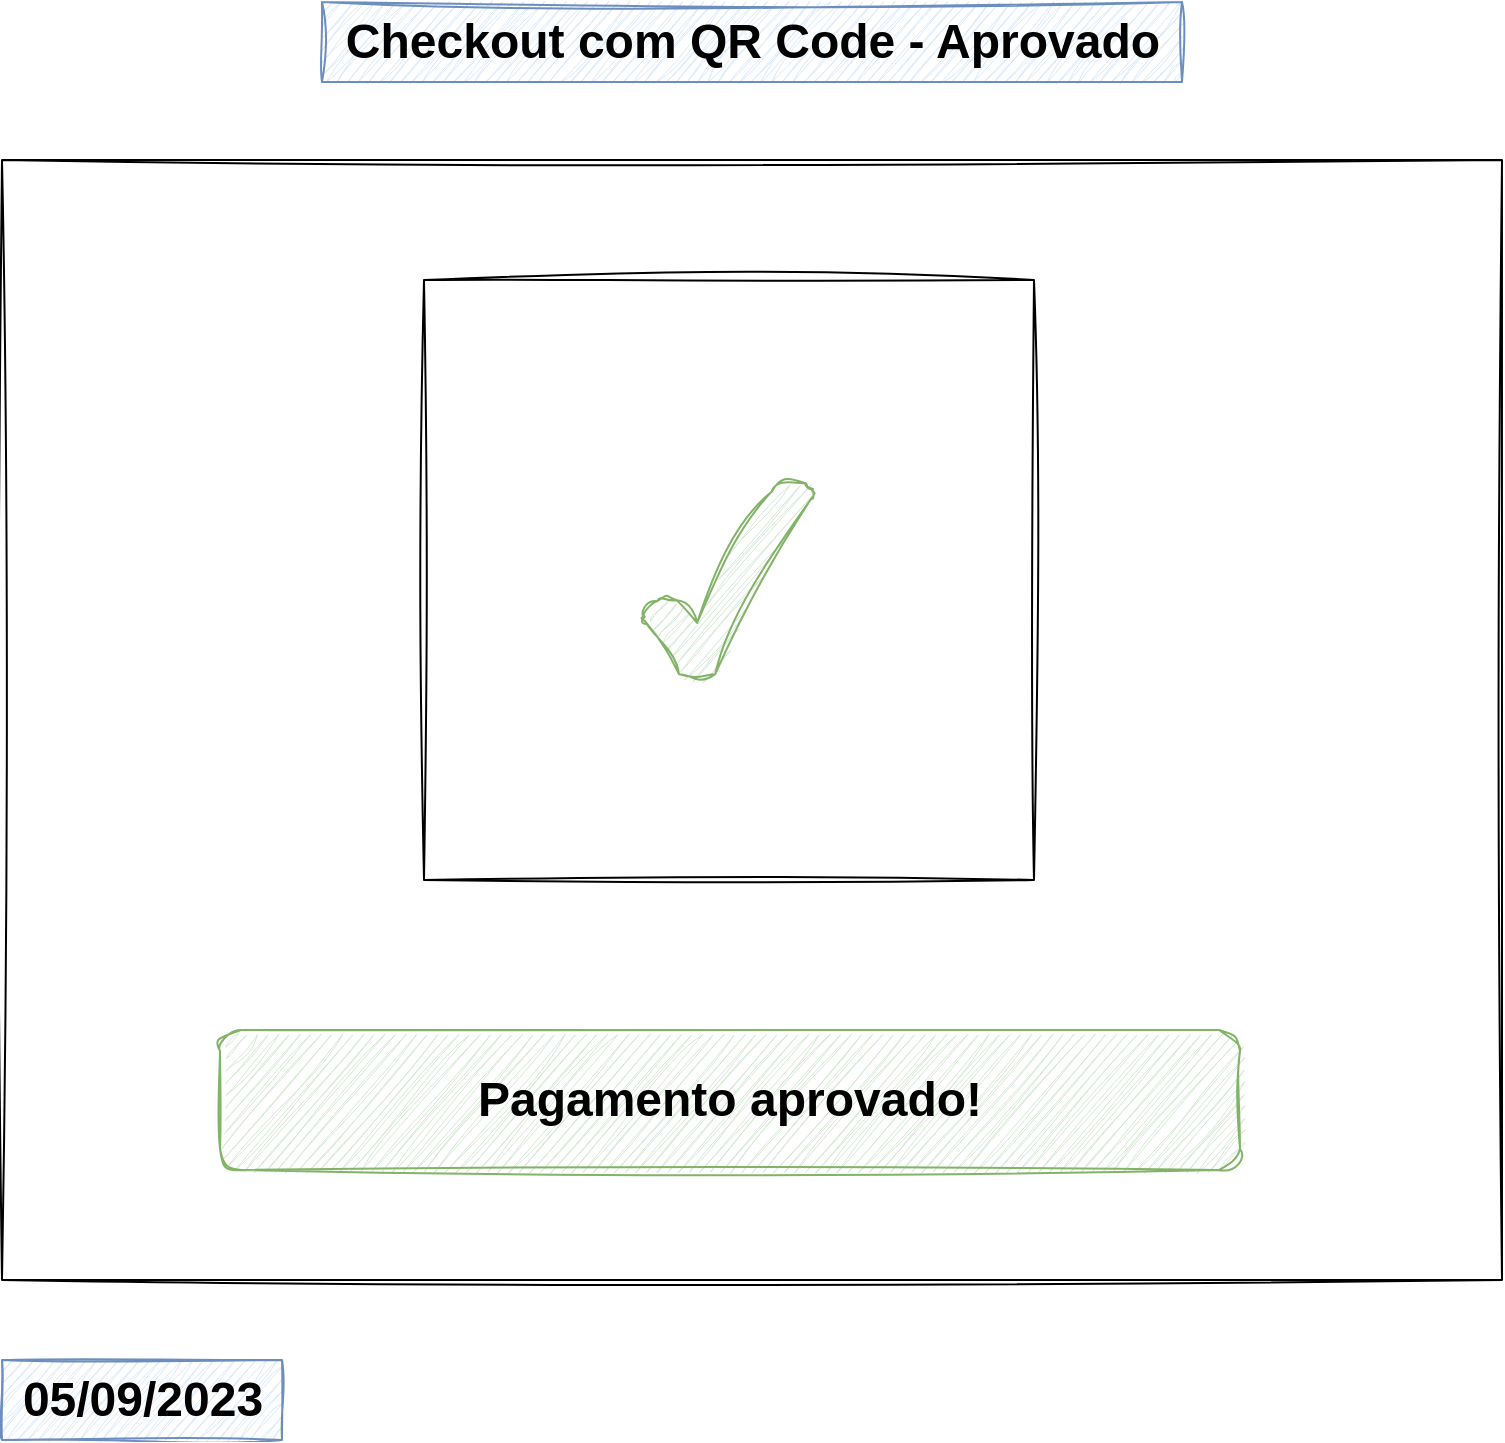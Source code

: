 <mxfile version="22.1.2" type="device">
  <diagram name="Página-1" id="5j-ww4zHZG7wsbymvLwp">
    <mxGraphModel dx="880" dy="532" grid="1" gridSize="10" guides="1" tooltips="1" connect="1" arrows="1" fold="1" page="1" pageScale="1" pageWidth="827" pageHeight="1169" math="0" shadow="0">
      <root>
        <mxCell id="0" />
        <mxCell id="1" parent="0" />
        <mxCell id="kYT57yn9HTB8OajrBAQV-72" value="" style="rounded=0;whiteSpace=wrap;html=1;strokeColor=default;fontFamily=Helvetica;fontSize=12;fontColor=default;fillColor=default;sketch=1;curveFitting=1;jiggle=2;" parent="1" vertex="1">
          <mxGeometry x="50" y="120" width="750" height="560" as="geometry" />
        </mxCell>
        <mxCell id="kYT57yn9HTB8OajrBAQV-87" value="&lt;font style=&quot;font-size: 24px;&quot;&gt;&lt;b&gt;Checkout com QR Code - Aprovado&lt;/b&gt;&lt;/font&gt;" style="text;html=1;align=center;verticalAlign=middle;resizable=0;points=[];autosize=1;strokeColor=#6c8ebf;fillColor=#dae8fc;fontSize=12;fontFamily=Helvetica;sketch=1;curveFitting=1;jiggle=2;" parent="1" vertex="1">
          <mxGeometry x="210" y="41" width="430" height="40" as="geometry" />
        </mxCell>
        <mxCell id="kYT57yn9HTB8OajrBAQV-88" value="&lt;font size=&quot;1&quot; style=&quot;&quot;&gt;&lt;b style=&quot;font-size: 24px;&quot;&gt;05/09/2023&lt;/b&gt;&lt;/font&gt;" style="text;html=1;align=center;verticalAlign=middle;resizable=0;points=[];autosize=1;strokeColor=#6c8ebf;fillColor=#dae8fc;fontSize=12;fontFamily=Helvetica;sketch=1;curveFitting=1;jiggle=2;" parent="1" vertex="1">
          <mxGeometry x="50" y="720" width="140" height="40" as="geometry" />
        </mxCell>
        <mxCell id="wW45ZbLXODUrG5sJJo66-4" value="" style="group;sketch=1;curveFitting=1;jiggle=2;" parent="1" vertex="1" connectable="0">
          <mxGeometry x="261" y="180" width="305" height="300" as="geometry" />
        </mxCell>
        <mxCell id="wW45ZbLXODUrG5sJJo66-1" value="" style="rounded=0;whiteSpace=wrap;html=1;sketch=1;curveFitting=1;jiggle=2;" parent="wW45ZbLXODUrG5sJJo66-4" vertex="1">
          <mxGeometry width="305" height="300" as="geometry" />
        </mxCell>
        <mxCell id="hgxzhNsgKWRggUkRfc8B-1" value="" style="verticalLabelPosition=bottom;verticalAlign=top;html=1;shape=mxgraph.basic.tick;sketch=1;curveFitting=1;jiggle=2;fillColor=#d5e8d4;strokeColor=#82b366;" parent="wW45ZbLXODUrG5sJJo66-4" vertex="1">
          <mxGeometry x="110" y="100" width="85" height="100" as="geometry" />
        </mxCell>
        <mxCell id="wW45ZbLXODUrG5sJJo66-5" value="&lt;font style=&quot;font-size: 24px;&quot;&gt;&lt;b&gt;Pagamento aprovado!&lt;/b&gt;&lt;/font&gt;" style="text;html=1;strokeColor=#82b366;fillColor=#d5e8d4;align=center;verticalAlign=middle;whiteSpace=wrap;rounded=1;sketch=1;curveFitting=1;jiggle=2;" parent="1" vertex="1">
          <mxGeometry x="159" y="555" width="510" height="70" as="geometry" />
        </mxCell>
      </root>
    </mxGraphModel>
  </diagram>
</mxfile>

